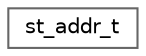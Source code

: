 digraph "Graphical Class Hierarchy"
{
 // LATEX_PDF_SIZE
  bgcolor="transparent";
  edge [fontname=Helvetica,fontsize=10,labelfontname=Helvetica,labelfontsize=10];
  node [fontname=Helvetica,fontsize=10,shape=box,height=0.2,width=0.4];
  rankdir="LR";
  Node0 [id="Node000000",label="st_addr_t",height=0.2,width=0.4,color="grey40", fillcolor="white", style="filled",URL="$structst__addr__t.html",tooltip=" "];
}

